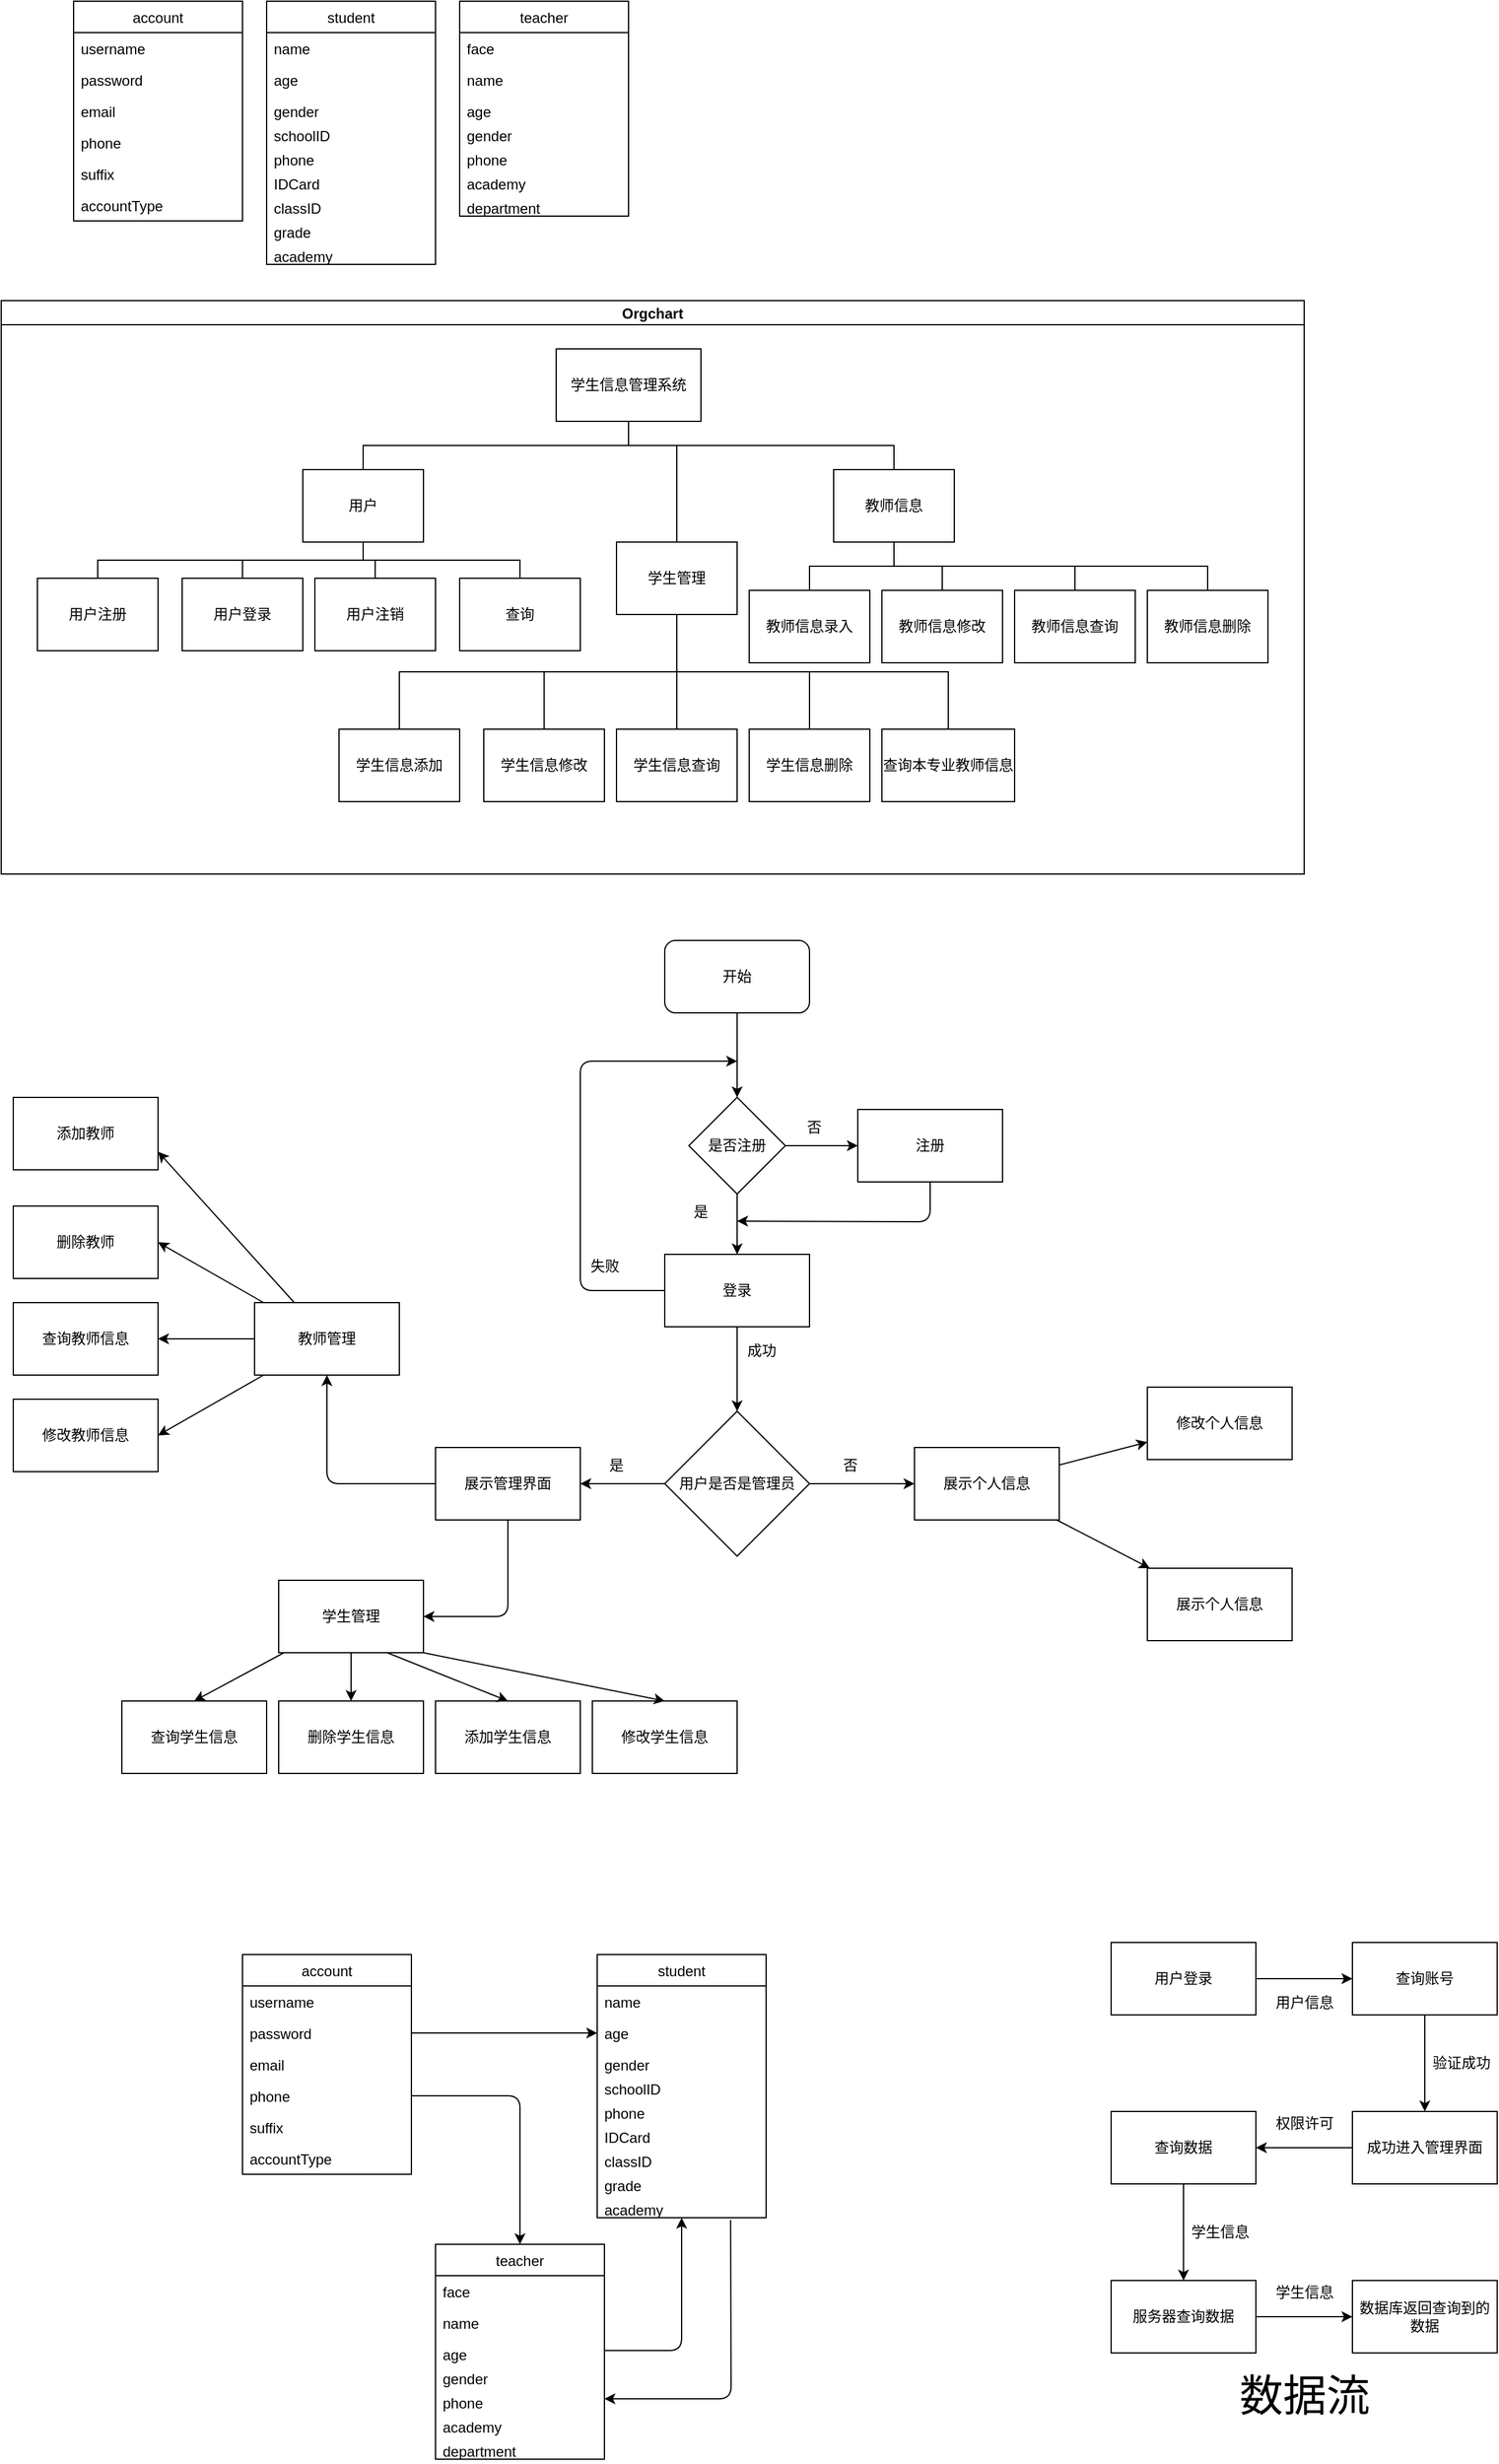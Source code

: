 <mxfile>
    <diagram id="DEsIzvHcYvWovUB4zy_y" name="第 1 页">
        <mxGraphModel dx="1224" dy="695" grid="1" gridSize="10" guides="1" tooltips="1" connect="1" arrows="1" fold="1" page="1" pageScale="1" pageWidth="827" pageHeight="1169" math="0" shadow="0">
            <root>
                <mxCell id="0"/>
                <mxCell id="1" parent="0"/>
                <mxCell id="2" value="account" style="swimlane;fontStyle=0;childLayout=stackLayout;horizontal=1;startSize=26;horizontalStack=0;resizeParent=1;resizeParentMax=0;resizeLast=0;collapsible=1;marginBottom=0;" parent="1" vertex="1">
                    <mxGeometry x="80" y="22" width="140" height="182" as="geometry"/>
                </mxCell>
                <mxCell id="3" value="username" style="text;strokeColor=none;fillColor=none;align=left;verticalAlign=top;spacingLeft=4;spacingRight=4;overflow=hidden;rotatable=0;points=[[0,0.5],[1,0.5]];portConstraint=eastwest;" parent="2" vertex="1">
                    <mxGeometry y="26" width="140" height="26" as="geometry"/>
                </mxCell>
                <mxCell id="4" value="password" style="text;strokeColor=none;fillColor=none;align=left;verticalAlign=top;spacingLeft=4;spacingRight=4;overflow=hidden;rotatable=0;points=[[0,0.5],[1,0.5]];portConstraint=eastwest;" parent="2" vertex="1">
                    <mxGeometry y="52" width="140" height="26" as="geometry"/>
                </mxCell>
                <mxCell id="63" value="email" style="text;strokeColor=none;fillColor=none;align=left;verticalAlign=top;spacingLeft=4;spacingRight=4;overflow=hidden;rotatable=0;points=[[0,0.5],[1,0.5]];portConstraint=eastwest;" parent="2" vertex="1">
                    <mxGeometry y="78" width="140" height="26" as="geometry"/>
                </mxCell>
                <mxCell id="64" value="phone" style="text;strokeColor=none;fillColor=none;align=left;verticalAlign=top;spacingLeft=4;spacingRight=4;overflow=hidden;rotatable=0;points=[[0,0.5],[1,0.5]];portConstraint=eastwest;" parent="2" vertex="1">
                    <mxGeometry y="104" width="140" height="26" as="geometry"/>
                </mxCell>
                <mxCell id="65" value="suffix" style="text;strokeColor=none;fillColor=none;align=left;verticalAlign=top;spacingLeft=4;spacingRight=4;overflow=hidden;rotatable=0;points=[[0,0.5],[1,0.5]];portConstraint=eastwest;" parent="2" vertex="1">
                    <mxGeometry y="130" width="140" height="26" as="geometry"/>
                </mxCell>
                <mxCell id="5" value="accountType" style="text;strokeColor=none;fillColor=none;align=left;verticalAlign=top;spacingLeft=4;spacingRight=4;overflow=hidden;rotatable=0;points=[[0,0.5],[1,0.5]];portConstraint=eastwest;" parent="2" vertex="1">
                    <mxGeometry y="156" width="140" height="26" as="geometry"/>
                </mxCell>
                <mxCell id="10" value="student" style="swimlane;fontStyle=0;childLayout=stackLayout;horizontal=1;startSize=26;horizontalStack=0;resizeParent=1;resizeParentMax=0;resizeLast=0;collapsible=1;marginBottom=0;" parent="1" vertex="1">
                    <mxGeometry x="240" y="22" width="140" height="218" as="geometry"/>
                </mxCell>
                <mxCell id="11" value="name" style="text;strokeColor=none;fillColor=none;align=left;verticalAlign=top;spacingLeft=4;spacingRight=4;overflow=hidden;rotatable=0;points=[[0,0.5],[1,0.5]];portConstraint=eastwest;" parent="10" vertex="1">
                    <mxGeometry y="26" width="140" height="26" as="geometry"/>
                </mxCell>
                <mxCell id="12" value="age" style="text;strokeColor=none;fillColor=none;align=left;verticalAlign=top;spacingLeft=4;spacingRight=4;overflow=hidden;rotatable=0;points=[[0,0.5],[1,0.5]];portConstraint=eastwest;" parent="10" vertex="1">
                    <mxGeometry y="52" width="140" height="26" as="geometry"/>
                </mxCell>
                <mxCell id="13" value="gender" style="text;strokeColor=none;fillColor=none;align=left;verticalAlign=top;spacingLeft=4;spacingRight=4;overflow=hidden;rotatable=0;points=[[0,0.5],[1,0.5]];portConstraint=eastwest;" parent="10" vertex="1">
                    <mxGeometry y="78" width="140" height="20" as="geometry"/>
                </mxCell>
                <mxCell id="14" value="schoolID" style="text;strokeColor=none;fillColor=none;align=left;verticalAlign=top;spacingLeft=4;spacingRight=4;overflow=hidden;rotatable=0;points=[[0,0.5],[1,0.5]];portConstraint=eastwest;" parent="10" vertex="1">
                    <mxGeometry y="98" width="140" height="20" as="geometry"/>
                </mxCell>
                <mxCell id="66" value="phone" style="text;strokeColor=none;fillColor=none;align=left;verticalAlign=top;spacingLeft=4;spacingRight=4;overflow=hidden;rotatable=0;points=[[0,0.5],[1,0.5]];portConstraint=eastwest;" parent="10" vertex="1">
                    <mxGeometry y="118" width="140" height="20" as="geometry"/>
                </mxCell>
                <mxCell id="67" value="IDCard" style="text;strokeColor=none;fillColor=none;align=left;verticalAlign=top;spacingLeft=4;spacingRight=4;overflow=hidden;rotatable=0;points=[[0,0.5],[1,0.5]];portConstraint=eastwest;" parent="10" vertex="1">
                    <mxGeometry y="138" width="140" height="20" as="geometry"/>
                </mxCell>
                <mxCell id="68" value="classID" style="text;strokeColor=none;fillColor=none;align=left;verticalAlign=top;spacingLeft=4;spacingRight=4;overflow=hidden;rotatable=0;points=[[0,0.5],[1,0.5]];portConstraint=eastwest;" parent="10" vertex="1">
                    <mxGeometry y="158" width="140" height="20" as="geometry"/>
                </mxCell>
                <mxCell id="69" value="grade" style="text;strokeColor=none;fillColor=none;align=left;verticalAlign=top;spacingLeft=4;spacingRight=4;overflow=hidden;rotatable=0;points=[[0,0.5],[1,0.5]];portConstraint=eastwest;" parent="10" vertex="1">
                    <mxGeometry y="178" width="140" height="20" as="geometry"/>
                </mxCell>
                <mxCell id="70" value="academy" style="text;strokeColor=none;fillColor=none;align=left;verticalAlign=top;spacingLeft=4;spacingRight=4;overflow=hidden;rotatable=0;points=[[0,0.5],[1,0.5]];portConstraint=eastwest;" parent="10" vertex="1">
                    <mxGeometry y="198" width="140" height="20" as="geometry"/>
                </mxCell>
                <mxCell id="17" value="teacher" style="swimlane;fontStyle=0;childLayout=stackLayout;horizontal=1;startSize=26;horizontalStack=0;resizeParent=1;resizeParentMax=0;resizeLast=0;collapsible=1;marginBottom=0;" parent="1" vertex="1">
                    <mxGeometry x="400" y="22" width="140" height="178" as="geometry"/>
                </mxCell>
                <mxCell id="18" value="face" style="text;strokeColor=none;fillColor=none;align=left;verticalAlign=top;spacingLeft=4;spacingRight=4;overflow=hidden;rotatable=0;points=[[0,0.5],[1,0.5]];portConstraint=eastwest;" parent="17" vertex="1">
                    <mxGeometry y="26" width="140" height="26" as="geometry"/>
                </mxCell>
                <mxCell id="19" value="name" style="text;strokeColor=none;fillColor=none;align=left;verticalAlign=top;spacingLeft=4;spacingRight=4;overflow=hidden;rotatable=0;points=[[0,0.5],[1,0.5]];portConstraint=eastwest;" parent="17" vertex="1">
                    <mxGeometry y="52" width="140" height="26" as="geometry"/>
                </mxCell>
                <mxCell id="20" value="age" style="text;strokeColor=none;fillColor=none;align=left;verticalAlign=top;spacingLeft=4;spacingRight=4;overflow=hidden;rotatable=0;points=[[0,0.5],[1,0.5]];portConstraint=eastwest;" parent="17" vertex="1">
                    <mxGeometry y="78" width="140" height="20" as="geometry"/>
                </mxCell>
                <mxCell id="21" value="gender" style="text;strokeColor=none;fillColor=none;align=left;verticalAlign=top;spacingLeft=4;spacingRight=4;overflow=hidden;rotatable=0;points=[[0,0.5],[1,0.5]];portConstraint=eastwest;" parent="17" vertex="1">
                    <mxGeometry y="98" width="140" height="20" as="geometry"/>
                </mxCell>
                <mxCell id="23" value="phone" style="text;strokeColor=none;fillColor=none;align=left;verticalAlign=top;spacingLeft=4;spacingRight=4;overflow=hidden;rotatable=0;points=[[0,0.5],[1,0.5]];portConstraint=eastwest;" parent="17" vertex="1">
                    <mxGeometry y="118" width="140" height="20" as="geometry"/>
                </mxCell>
                <mxCell id="71" value="academy" style="text;strokeColor=none;fillColor=none;align=left;verticalAlign=top;spacingLeft=4;spacingRight=4;overflow=hidden;rotatable=0;points=[[0,0.5],[1,0.5]];portConstraint=eastwest;" parent="17" vertex="1">
                    <mxGeometry y="138" width="140" height="20" as="geometry"/>
                </mxCell>
                <mxCell id="72" value="department" style="text;strokeColor=none;fillColor=none;align=left;verticalAlign=top;spacingLeft=4;spacingRight=4;overflow=hidden;rotatable=0;points=[[0,0.5],[1,0.5]];portConstraint=eastwest;" parent="17" vertex="1">
                    <mxGeometry y="158" width="140" height="20" as="geometry"/>
                </mxCell>
                <mxCell id="24" value="Orgchart" style="swimlane;startSize=20;horizontal=1;containerType=tree;newEdgeStyle={&quot;edgeStyle&quot;:&quot;elbowEdgeStyle&quot;,&quot;startArrow&quot;:&quot;none&quot;,&quot;endArrow&quot;:&quot;none&quot;};" parent="1" vertex="1">
                    <mxGeometry x="20" y="270" width="1080" height="475" as="geometry"/>
                </mxCell>
                <mxCell id="25" value="" style="edgeStyle=elbowEdgeStyle;elbow=vertical;startArrow=none;endArrow=none;rounded=0;" parent="24" source="27" target="28" edge="1">
                    <mxGeometry relative="1" as="geometry"/>
                </mxCell>
                <mxCell id="26" value="" style="edgeStyle=elbowEdgeStyle;elbow=vertical;startArrow=none;endArrow=none;rounded=0;exitX=0.5;exitY=1;exitDx=0;exitDy=0;" parent="24" source="27" target="29" edge="1">
                    <mxGeometry relative="1" as="geometry">
                        <Array as="points">
                            <mxPoint x="560" y="120"/>
                            <mxPoint x="550" y="178"/>
                        </Array>
                        <mxPoint x="520" y="120" as="sourcePoint"/>
                    </mxGeometry>
                </mxCell>
                <UserObject label="学生信息管理系统" treeRoot="1" id="27">
                    <mxCell style="whiteSpace=wrap;html=1;align=center;treeFolding=1;treeMoving=1;newEdgeStyle={&quot;edgeStyle&quot;:&quot;elbowEdgeStyle&quot;,&quot;startArrow&quot;:&quot;none&quot;,&quot;endArrow&quot;:&quot;none&quot;};" parent="24" vertex="1">
                        <mxGeometry x="460" y="40" width="120" height="60" as="geometry"/>
                    </mxCell>
                </UserObject>
                <mxCell id="28" value="用户" style="whiteSpace=wrap;html=1;align=center;verticalAlign=middle;treeFolding=1;treeMoving=1;newEdgeStyle={&quot;edgeStyle&quot;:&quot;elbowEdgeStyle&quot;,&quot;startArrow&quot;:&quot;none&quot;,&quot;endArrow&quot;:&quot;none&quot;};" parent="24" vertex="1">
                    <mxGeometry x="250" y="140" width="100" height="60" as="geometry"/>
                </mxCell>
                <mxCell id="29" value="学生管理" style="whiteSpace=wrap;html=1;align=center;verticalAlign=middle;treeFolding=1;treeMoving=1;newEdgeStyle={&quot;edgeStyle&quot;:&quot;elbowEdgeStyle&quot;,&quot;startArrow&quot;:&quot;none&quot;,&quot;endArrow&quot;:&quot;none&quot;};" parent="24" vertex="1">
                    <mxGeometry x="510" y="200" width="100" height="60" as="geometry"/>
                </mxCell>
                <mxCell id="34" value="" style="edgeStyle=elbowEdgeStyle;elbow=vertical;startArrow=none;endArrow=none;rounded=0;" parent="24" source="28" target="35" edge="1">
                    <mxGeometry relative="1" as="geometry">
                        <mxPoint x="405" y="380" as="sourcePoint"/>
                    </mxGeometry>
                </mxCell>
                <mxCell id="35" value="用户登录" style="whiteSpace=wrap;html=1;align=center;verticalAlign=middle;treeFolding=1;treeMoving=1;newEdgeStyle={&quot;edgeStyle&quot;:&quot;elbowEdgeStyle&quot;,&quot;startArrow&quot;:&quot;none&quot;,&quot;endArrow&quot;:&quot;none&quot;};" parent="24" vertex="1">
                    <mxGeometry x="150" y="230" width="100" height="60" as="geometry"/>
                </mxCell>
                <mxCell id="36" value="" style="edgeStyle=elbowEdgeStyle;elbow=vertical;startArrow=none;endArrow=none;rounded=0;" parent="24" source="28" target="37" edge="1">
                    <mxGeometry relative="1" as="geometry">
                        <mxPoint x="275" y="480" as="sourcePoint"/>
                    </mxGeometry>
                </mxCell>
                <mxCell id="37" value="用户注销" style="whiteSpace=wrap;html=1;align=center;verticalAlign=middle;treeFolding=1;treeMoving=1;newEdgeStyle={&quot;edgeStyle&quot;:&quot;elbowEdgeStyle&quot;,&quot;startArrow&quot;:&quot;none&quot;,&quot;endArrow&quot;:&quot;none&quot;};" parent="24" vertex="1">
                    <mxGeometry x="260" y="230" width="100" height="60" as="geometry"/>
                </mxCell>
                <mxCell id="38" value="" style="edgeStyle=elbowEdgeStyle;elbow=vertical;startArrow=none;endArrow=none;rounded=0;" parent="24" source="28" target="39" edge="1">
                    <mxGeometry relative="1" as="geometry">
                        <mxPoint x="145" y="490" as="sourcePoint"/>
                    </mxGeometry>
                </mxCell>
                <mxCell id="39" value="用户注册" style="whiteSpace=wrap;html=1;align=center;verticalAlign=middle;treeFolding=1;treeMoving=1;newEdgeStyle={&quot;edgeStyle&quot;:&quot;elbowEdgeStyle&quot;,&quot;startArrow&quot;:&quot;none&quot;,&quot;endArrow&quot;:&quot;none&quot;};" parent="24" vertex="1">
                    <mxGeometry x="30" y="230" width="100" height="60" as="geometry"/>
                </mxCell>
                <mxCell id="40" value="" style="edgeStyle=elbowEdgeStyle;elbow=vertical;startArrow=none;endArrow=none;rounded=0;" parent="24" source="28" target="41" edge="1">
                    <mxGeometry relative="1" as="geometry">
                        <mxPoint x="295" y="450" as="sourcePoint"/>
                    </mxGeometry>
                </mxCell>
                <mxCell id="41" value="查询" style="whiteSpace=wrap;html=1;align=center;verticalAlign=middle;treeFolding=1;treeMoving=1;newEdgeStyle={&quot;edgeStyle&quot;:&quot;elbowEdgeStyle&quot;,&quot;startArrow&quot;:&quot;none&quot;,&quot;endArrow&quot;:&quot;none&quot;};" parent="24" vertex="1">
                    <mxGeometry x="380" y="230" width="100" height="60" as="geometry"/>
                </mxCell>
                <mxCell id="42" value="" style="edgeStyle=elbowEdgeStyle;elbow=vertical;startArrow=none;endArrow=none;rounded=0;" parent="24" source="27" target="43" edge="1">
                    <mxGeometry relative="1" as="geometry">
                        <mxPoint x="280" y="360" as="sourcePoint"/>
                    </mxGeometry>
                </mxCell>
                <mxCell id="43" value="教师信息" style="whiteSpace=wrap;html=1;align=center;verticalAlign=middle;treeFolding=1;treeMoving=1;newEdgeStyle={&quot;edgeStyle&quot;:&quot;elbowEdgeStyle&quot;,&quot;startArrow&quot;:&quot;none&quot;,&quot;endArrow&quot;:&quot;none&quot;};" parent="24" vertex="1">
                    <mxGeometry x="690" y="140" width="100" height="60" as="geometry"/>
                </mxCell>
                <mxCell id="44" value="" style="edgeStyle=elbowEdgeStyle;elbow=vertical;startArrow=none;endArrow=none;rounded=0;" parent="24" source="29" target="45" edge="1">
                    <mxGeometry relative="1" as="geometry">
                        <mxPoint x="405" y="360" as="sourcePoint"/>
                    </mxGeometry>
                </mxCell>
                <mxCell id="45" value="学生信息添加" style="whiteSpace=wrap;html=1;align=center;verticalAlign=middle;treeFolding=1;treeMoving=1;newEdgeStyle={&quot;edgeStyle&quot;:&quot;elbowEdgeStyle&quot;,&quot;startArrow&quot;:&quot;none&quot;,&quot;endArrow&quot;:&quot;none&quot;};" parent="24" vertex="1" collapsed="1">
                    <mxGeometry x="280" y="355" width="100" height="60" as="geometry"/>
                </mxCell>
                <mxCell id="46" value="" style="edgeStyle=elbowEdgeStyle;elbow=vertical;startArrow=none;endArrow=none;rounded=0;" parent="24" source="29" target="47" edge="1">
                    <mxGeometry relative="1" as="geometry">
                        <mxPoint x="405" y="460" as="sourcePoint"/>
                    </mxGeometry>
                </mxCell>
                <mxCell id="47" value="学生信息修改" style="whiteSpace=wrap;html=1;align=center;verticalAlign=middle;treeFolding=1;treeMoving=1;newEdgeStyle={&quot;edgeStyle&quot;:&quot;elbowEdgeStyle&quot;,&quot;startArrow&quot;:&quot;none&quot;,&quot;endArrow&quot;:&quot;none&quot;};" parent="24" vertex="1" collapsed="1">
                    <mxGeometry x="400" y="355" width="100" height="60" as="geometry"/>
                </mxCell>
                <mxCell id="48" value="" style="edgeStyle=elbowEdgeStyle;elbow=vertical;startArrow=none;endArrow=none;rounded=0;" parent="24" source="29" target="49" edge="1">
                    <mxGeometry relative="1" as="geometry">
                        <mxPoint x="405" y="460" as="sourcePoint"/>
                    </mxGeometry>
                </mxCell>
                <mxCell id="49" value="学生信息查询" style="whiteSpace=wrap;html=1;align=center;verticalAlign=middle;treeFolding=1;treeMoving=1;newEdgeStyle={&quot;edgeStyle&quot;:&quot;elbowEdgeStyle&quot;,&quot;startArrow&quot;:&quot;none&quot;,&quot;endArrow&quot;:&quot;none&quot;};" parent="24" vertex="1" collapsed="1">
                    <mxGeometry x="510" y="355" width="100" height="60" as="geometry"/>
                </mxCell>
                <mxCell id="50" value="" style="edgeStyle=elbowEdgeStyle;elbow=vertical;startArrow=none;endArrow=none;rounded=0;" parent="24" source="29" target="51" edge="1">
                    <mxGeometry relative="1" as="geometry">
                        <mxPoint x="405" y="460" as="sourcePoint"/>
                    </mxGeometry>
                </mxCell>
                <mxCell id="51" value="学生信息删除" style="whiteSpace=wrap;html=1;align=center;verticalAlign=middle;treeFolding=1;treeMoving=1;newEdgeStyle={&quot;edgeStyle&quot;:&quot;elbowEdgeStyle&quot;,&quot;startArrow&quot;:&quot;none&quot;,&quot;endArrow&quot;:&quot;none&quot;};" parent="24" vertex="1" collapsed="1">
                    <mxGeometry x="620" y="355" width="100" height="60" as="geometry"/>
                </mxCell>
                <mxCell id="52" value="" style="edgeStyle=elbowEdgeStyle;elbow=vertical;startArrow=none;endArrow=none;rounded=0;" parent="24" source="43" target="53" edge="1">
                    <mxGeometry relative="1" as="geometry">
                        <mxPoint x="285" y="360" as="sourcePoint"/>
                    </mxGeometry>
                </mxCell>
                <mxCell id="53" value="教师信息录入" style="whiteSpace=wrap;html=1;align=center;verticalAlign=middle;treeFolding=1;treeMoving=1;newEdgeStyle={&quot;edgeStyle&quot;:&quot;elbowEdgeStyle&quot;,&quot;startArrow&quot;:&quot;none&quot;,&quot;endArrow&quot;:&quot;none&quot;};" parent="24" vertex="1" collapsed="1">
                    <mxGeometry x="620" y="240" width="100" height="60" as="geometry"/>
                </mxCell>
                <mxCell id="54" value="" style="edgeStyle=elbowEdgeStyle;elbow=vertical;startArrow=none;endArrow=none;rounded=0;" parent="24" source="43" target="55" edge="1">
                    <mxGeometry relative="1" as="geometry">
                        <mxPoint x="285" y="360" as="sourcePoint"/>
                    </mxGeometry>
                </mxCell>
                <mxCell id="55" value="教师信息修改" style="whiteSpace=wrap;html=1;align=center;verticalAlign=middle;treeFolding=1;treeMoving=1;newEdgeStyle={&quot;edgeStyle&quot;:&quot;elbowEdgeStyle&quot;,&quot;startArrow&quot;:&quot;none&quot;,&quot;endArrow&quot;:&quot;none&quot;};" parent="24" vertex="1" collapsed="1">
                    <mxGeometry x="730" y="240" width="100" height="60" as="geometry"/>
                </mxCell>
                <mxCell id="56" value="" style="edgeStyle=elbowEdgeStyle;elbow=vertical;startArrow=none;endArrow=none;rounded=0;" parent="24" source="43" target="57" edge="1">
                    <mxGeometry relative="1" as="geometry">
                        <mxPoint x="285" y="360" as="sourcePoint"/>
                    </mxGeometry>
                </mxCell>
                <mxCell id="57" value="教师信息查询" style="whiteSpace=wrap;html=1;align=center;verticalAlign=middle;treeFolding=1;treeMoving=1;newEdgeStyle={&quot;edgeStyle&quot;:&quot;elbowEdgeStyle&quot;,&quot;startArrow&quot;:&quot;none&quot;,&quot;endArrow&quot;:&quot;none&quot;};" parent="24" vertex="1" collapsed="1">
                    <mxGeometry x="840" y="240" width="100" height="60" as="geometry"/>
                </mxCell>
                <mxCell id="60" value="" style="edgeStyle=elbowEdgeStyle;elbow=vertical;startArrow=none;endArrow=none;rounded=0;" parent="24" source="43" target="61" edge="1">
                    <mxGeometry relative="1" as="geometry">
                        <mxPoint x="770" y="405" as="sourcePoint"/>
                    </mxGeometry>
                </mxCell>
                <mxCell id="61" value="教师信息删除" style="whiteSpace=wrap;html=1;align=center;verticalAlign=middle;treeFolding=1;treeMoving=1;newEdgeStyle={&quot;edgeStyle&quot;:&quot;elbowEdgeStyle&quot;,&quot;startArrow&quot;:&quot;none&quot;,&quot;endArrow&quot;:&quot;none&quot;};" parent="24" vertex="1" collapsed="1">
                    <mxGeometry x="950" y="240" width="100" height="60" as="geometry"/>
                </mxCell>
                <mxCell id="171" value="" style="edgeStyle=elbowEdgeStyle;elbow=vertical;startArrow=none;endArrow=none;rounded=0;" parent="24" source="29" target="172" edge="1">
                    <mxGeometry relative="1" as="geometry">
                        <mxPoint x="580" y="530" as="sourcePoint"/>
                    </mxGeometry>
                </mxCell>
                <mxCell id="172" value="查询本专业教师信息" style="whiteSpace=wrap;html=1;align=center;verticalAlign=middle;treeFolding=1;treeMoving=1;newEdgeStyle={&quot;edgeStyle&quot;:&quot;elbowEdgeStyle&quot;,&quot;startArrow&quot;:&quot;none&quot;,&quot;endArrow&quot;:&quot;none&quot;};" parent="24" vertex="1" collapsed="1">
                    <mxGeometry x="730" y="355" width="110" height="60" as="geometry"/>
                </mxCell>
                <mxCell id="84" style="edgeStyle=none;html=1;entryX=0.5;entryY=0;entryDx=0;entryDy=0;" parent="1" source="74" target="77" edge="1">
                    <mxGeometry relative="1" as="geometry"/>
                </mxCell>
                <mxCell id="74" value="开始" style="rounded=1;whiteSpace=wrap;html=1;" parent="1" vertex="1">
                    <mxGeometry x="570" y="800" width="120" height="60" as="geometry"/>
                </mxCell>
                <mxCell id="85" style="edgeStyle=none;html=1;exitX=0.5;exitY=1;exitDx=0;exitDy=0;" parent="1" source="77" target="81" edge="1">
                    <mxGeometry relative="1" as="geometry"/>
                </mxCell>
                <mxCell id="90" value="" style="edgeStyle=none;html=1;" parent="1" source="77" target="88" edge="1">
                    <mxGeometry relative="1" as="geometry"/>
                </mxCell>
                <mxCell id="77" value="是否注册" style="rhombus;whiteSpace=wrap;html=1;" parent="1" vertex="1">
                    <mxGeometry x="590" y="930" width="80" height="80" as="geometry"/>
                </mxCell>
                <mxCell id="94" style="edgeStyle=none;html=1;exitX=0.5;exitY=1;exitDx=0;exitDy=0;" parent="1" source="81" target="93" edge="1">
                    <mxGeometry relative="1" as="geometry"/>
                </mxCell>
                <mxCell id="117" style="edgeStyle=none;html=1;" parent="1" source="81" edge="1">
                    <mxGeometry relative="1" as="geometry">
                        <mxPoint x="630" y="900" as="targetPoint"/>
                        <Array as="points">
                            <mxPoint x="500" y="1090"/>
                            <mxPoint x="500" y="900"/>
                        </Array>
                    </mxGeometry>
                </mxCell>
                <mxCell id="81" value="登录" style="whiteSpace=wrap;html=1;rounded=0;" parent="1" vertex="1">
                    <mxGeometry x="570" y="1060" width="120" height="60" as="geometry"/>
                </mxCell>
                <mxCell id="86" value="是" style="text;html=1;strokeColor=none;fillColor=none;align=center;verticalAlign=middle;whiteSpace=wrap;rounded=0;" parent="1" vertex="1">
                    <mxGeometry x="570" y="1010" width="60" height="30" as="geometry"/>
                </mxCell>
                <mxCell id="91" style="edgeStyle=none;html=1;entryX=1;entryY=0.75;entryDx=0;entryDy=0;" parent="1" source="88" target="86" edge="1">
                    <mxGeometry relative="1" as="geometry">
                        <mxPoint x="700" y="1090" as="targetPoint"/>
                        <Array as="points">
                            <mxPoint x="790" y="1033"/>
                        </Array>
                    </mxGeometry>
                </mxCell>
                <mxCell id="88" value="注册" style="whiteSpace=wrap;html=1;" parent="1" vertex="1">
                    <mxGeometry x="730" y="940" width="120" height="60" as="geometry"/>
                </mxCell>
                <mxCell id="97" value="" style="edgeStyle=none;html=1;" parent="1" source="93" target="96" edge="1">
                    <mxGeometry relative="1" as="geometry"/>
                </mxCell>
                <mxCell id="99" value="" style="edgeStyle=none;html=1;" parent="1" source="93" target="98" edge="1">
                    <mxGeometry relative="1" as="geometry"/>
                </mxCell>
                <mxCell id="93" value="用户是否是管理员" style="rhombus;whiteSpace=wrap;html=1;" parent="1" vertex="1">
                    <mxGeometry x="570" y="1190" width="120" height="120" as="geometry"/>
                </mxCell>
                <mxCell id="95" value="否" style="text;html=1;strokeColor=none;fillColor=none;align=center;verticalAlign=middle;whiteSpace=wrap;rounded=0;" parent="1" vertex="1">
                    <mxGeometry x="664" y="940" width="60" height="30" as="geometry"/>
                </mxCell>
                <mxCell id="178" style="edgeStyle=none;html=1;entryX=1;entryY=0.5;entryDx=0;entryDy=0;" parent="1" source="96" target="177" edge="1">
                    <mxGeometry relative="1" as="geometry">
                        <Array as="points">
                            <mxPoint x="440" y="1360"/>
                        </Array>
                    </mxGeometry>
                </mxCell>
                <mxCell id="184" value="" style="edgeStyle=none;html=1;" parent="1" source="96" target="183" edge="1">
                    <mxGeometry relative="1" as="geometry">
                        <Array as="points">
                            <mxPoint x="290" y="1250"/>
                        </Array>
                    </mxGeometry>
                </mxCell>
                <mxCell id="96" value="展示管理界面" style="whiteSpace=wrap;html=1;" parent="1" vertex="1">
                    <mxGeometry x="380" y="1220" width="120" height="60" as="geometry"/>
                </mxCell>
                <mxCell id="104" value="" style="edgeStyle=none;html=1;" parent="1" source="98" target="103" edge="1">
                    <mxGeometry relative="1" as="geometry"/>
                </mxCell>
                <mxCell id="108" value="" style="edgeStyle=none;html=1;" parent="1" source="98" target="107" edge="1">
                    <mxGeometry relative="1" as="geometry"/>
                </mxCell>
                <mxCell id="98" value="展示个人信息" style="whiteSpace=wrap;html=1;" parent="1" vertex="1">
                    <mxGeometry x="777" y="1220" width="120" height="60" as="geometry"/>
                </mxCell>
                <mxCell id="100" value="是" style="text;html=1;strokeColor=none;fillColor=none;align=center;verticalAlign=middle;whiteSpace=wrap;rounded=0;" parent="1" vertex="1">
                    <mxGeometry x="500" y="1220" width="60" height="30" as="geometry"/>
                </mxCell>
                <mxCell id="101" value="否" style="text;html=1;strokeColor=none;fillColor=none;align=center;verticalAlign=middle;whiteSpace=wrap;rounded=0;" parent="1" vertex="1">
                    <mxGeometry x="694" y="1220" width="60" height="30" as="geometry"/>
                </mxCell>
                <mxCell id="103" value="展示个人信息" style="whiteSpace=wrap;html=1;" parent="1" vertex="1">
                    <mxGeometry x="970" y="1320" width="120" height="60" as="geometry"/>
                </mxCell>
                <mxCell id="107" value="修改个人信息" style="whiteSpace=wrap;html=1;" parent="1" vertex="1">
                    <mxGeometry x="970" y="1170" width="120" height="60" as="geometry"/>
                </mxCell>
                <mxCell id="109" value="修改学生信息" style="whiteSpace=wrap;html=1;" parent="1" vertex="1">
                    <mxGeometry x="510" y="1430" width="120" height="60" as="geometry"/>
                </mxCell>
                <mxCell id="111" value="添加学生信息" style="whiteSpace=wrap;html=1;" parent="1" vertex="1">
                    <mxGeometry x="380" y="1430" width="120" height="60" as="geometry"/>
                </mxCell>
                <mxCell id="113" value="删除学生信息" style="whiteSpace=wrap;html=1;" parent="1" vertex="1">
                    <mxGeometry x="250" y="1430" width="120" height="60" as="geometry"/>
                </mxCell>
                <mxCell id="115" value="查询学生信息" style="whiteSpace=wrap;html=1;" parent="1" vertex="1">
                    <mxGeometry x="120" y="1430" width="120" height="60" as="geometry"/>
                </mxCell>
                <mxCell id="118" value="失败" style="text;html=1;align=center;verticalAlign=middle;resizable=0;points=[];autosize=1;strokeColor=none;fillColor=none;" parent="1" vertex="1">
                    <mxGeometry x="500" y="1060" width="40" height="20" as="geometry"/>
                </mxCell>
                <mxCell id="119" value="成功" style="text;html=1;align=center;verticalAlign=middle;resizable=0;points=[];autosize=1;strokeColor=none;fillColor=none;" parent="1" vertex="1">
                    <mxGeometry x="630" y="1130" width="40" height="20" as="geometry"/>
                </mxCell>
                <mxCell id="123" value="" style="edgeStyle=none;html=1;exitX=1;exitY=0.25;exitDx=0;exitDy=0;" parent="1" edge="1">
                    <mxGeometry relative="1" as="geometry">
                        <mxPoint x="240" y="1615" as="sourcePoint"/>
                        <Array as="points">
                            <mxPoint x="380" y="1615"/>
                        </Array>
                    </mxGeometry>
                </mxCell>
                <mxCell id="125" value="" style="edgeStyle=none;html=1;exitX=1;exitY=0.75;exitDx=0;exitDy=0;" parent="1" edge="1">
                    <mxGeometry relative="1" as="geometry">
                        <mxPoint x="240" y="1645" as="sourcePoint"/>
                        <Array as="points">
                            <mxPoint x="380" y="1645"/>
                        </Array>
                    </mxGeometry>
                </mxCell>
                <mxCell id="126" style="edgeStyle=none;html=1;entryX=1;entryY=0.5;entryDx=0;entryDy=0;" parent="1" edge="1">
                    <mxGeometry relative="1" as="geometry">
                        <mxPoint x="440" y="1550" as="targetPoint"/>
                        <Array as="points">
                            <mxPoint x="540" y="1700"/>
                            <mxPoint x="540" y="1550"/>
                        </Array>
                    </mxGeometry>
                </mxCell>
                <mxCell id="134" value="account" style="swimlane;fontStyle=0;childLayout=stackLayout;horizontal=1;startSize=26;horizontalStack=0;resizeParent=1;resizeParentMax=0;resizeLast=0;collapsible=1;marginBottom=0;" parent="1" vertex="1">
                    <mxGeometry x="220" y="1640" width="140" height="182" as="geometry"/>
                </mxCell>
                <mxCell id="135" value="username" style="text;strokeColor=none;fillColor=none;align=left;verticalAlign=top;spacingLeft=4;spacingRight=4;overflow=hidden;rotatable=0;points=[[0,0.5],[1,0.5]];portConstraint=eastwest;" parent="134" vertex="1">
                    <mxGeometry y="26" width="140" height="26" as="geometry"/>
                </mxCell>
                <mxCell id="136" value="password" style="text;strokeColor=none;fillColor=none;align=left;verticalAlign=top;spacingLeft=4;spacingRight=4;overflow=hidden;rotatable=0;points=[[0,0.5],[1,0.5]];portConstraint=eastwest;" parent="134" vertex="1">
                    <mxGeometry y="52" width="140" height="26" as="geometry"/>
                </mxCell>
                <mxCell id="137" value="email" style="text;strokeColor=none;fillColor=none;align=left;verticalAlign=top;spacingLeft=4;spacingRight=4;overflow=hidden;rotatable=0;points=[[0,0.5],[1,0.5]];portConstraint=eastwest;" parent="134" vertex="1">
                    <mxGeometry y="78" width="140" height="26" as="geometry"/>
                </mxCell>
                <mxCell id="138" value="phone" style="text;strokeColor=none;fillColor=none;align=left;verticalAlign=top;spacingLeft=4;spacingRight=4;overflow=hidden;rotatable=0;points=[[0,0.5],[1,0.5]];portConstraint=eastwest;" parent="134" vertex="1">
                    <mxGeometry y="104" width="140" height="26" as="geometry"/>
                </mxCell>
                <mxCell id="139" value="suffix" style="text;strokeColor=none;fillColor=none;align=left;verticalAlign=top;spacingLeft=4;spacingRight=4;overflow=hidden;rotatable=0;points=[[0,0.5],[1,0.5]];portConstraint=eastwest;" parent="134" vertex="1">
                    <mxGeometry y="130" width="140" height="26" as="geometry"/>
                </mxCell>
                <mxCell id="140" value="accountType" style="text;strokeColor=none;fillColor=none;align=left;verticalAlign=top;spacingLeft=4;spacingRight=4;overflow=hidden;rotatable=0;points=[[0,0.5],[1,0.5]];portConstraint=eastwest;" parent="134" vertex="1">
                    <mxGeometry y="156" width="140" height="26" as="geometry"/>
                </mxCell>
                <mxCell id="141" value="student" style="swimlane;fontStyle=0;childLayout=stackLayout;horizontal=1;startSize=26;horizontalStack=0;resizeParent=1;resizeParentMax=0;resizeLast=0;collapsible=1;marginBottom=0;" parent="1" vertex="1">
                    <mxGeometry x="514" y="1640" width="140" height="218" as="geometry"/>
                </mxCell>
                <mxCell id="142" value="name" style="text;strokeColor=none;fillColor=none;align=left;verticalAlign=top;spacingLeft=4;spacingRight=4;overflow=hidden;rotatable=0;points=[[0,0.5],[1,0.5]];portConstraint=eastwest;" parent="141" vertex="1">
                    <mxGeometry y="26" width="140" height="26" as="geometry"/>
                </mxCell>
                <mxCell id="143" value="age" style="text;strokeColor=none;fillColor=none;align=left;verticalAlign=top;spacingLeft=4;spacingRight=4;overflow=hidden;rotatable=0;points=[[0,0.5],[1,0.5]];portConstraint=eastwest;" parent="141" vertex="1">
                    <mxGeometry y="52" width="140" height="26" as="geometry"/>
                </mxCell>
                <mxCell id="144" value="gender" style="text;strokeColor=none;fillColor=none;align=left;verticalAlign=top;spacingLeft=4;spacingRight=4;overflow=hidden;rotatable=0;points=[[0,0.5],[1,0.5]];portConstraint=eastwest;" parent="141" vertex="1">
                    <mxGeometry y="78" width="140" height="20" as="geometry"/>
                </mxCell>
                <mxCell id="145" value="schoolID" style="text;strokeColor=none;fillColor=none;align=left;verticalAlign=top;spacingLeft=4;spacingRight=4;overflow=hidden;rotatable=0;points=[[0,0.5],[1,0.5]];portConstraint=eastwest;" parent="141" vertex="1">
                    <mxGeometry y="98" width="140" height="20" as="geometry"/>
                </mxCell>
                <mxCell id="146" value="phone" style="text;strokeColor=none;fillColor=none;align=left;verticalAlign=top;spacingLeft=4;spacingRight=4;overflow=hidden;rotatable=0;points=[[0,0.5],[1,0.5]];portConstraint=eastwest;" parent="141" vertex="1">
                    <mxGeometry y="118" width="140" height="20" as="geometry"/>
                </mxCell>
                <mxCell id="147" value="IDCard" style="text;strokeColor=none;fillColor=none;align=left;verticalAlign=top;spacingLeft=4;spacingRight=4;overflow=hidden;rotatable=0;points=[[0,0.5],[1,0.5]];portConstraint=eastwest;" parent="141" vertex="1">
                    <mxGeometry y="138" width="140" height="20" as="geometry"/>
                </mxCell>
                <mxCell id="148" value="classID" style="text;strokeColor=none;fillColor=none;align=left;verticalAlign=top;spacingLeft=4;spacingRight=4;overflow=hidden;rotatable=0;points=[[0,0.5],[1,0.5]];portConstraint=eastwest;" parent="141" vertex="1">
                    <mxGeometry y="158" width="140" height="20" as="geometry"/>
                </mxCell>
                <mxCell id="149" value="grade" style="text;strokeColor=none;fillColor=none;align=left;verticalAlign=top;spacingLeft=4;spacingRight=4;overflow=hidden;rotatable=0;points=[[0,0.5],[1,0.5]];portConstraint=eastwest;" parent="141" vertex="1">
                    <mxGeometry y="178" width="140" height="20" as="geometry"/>
                </mxCell>
                <mxCell id="150" value="academy" style="text;strokeColor=none;fillColor=none;align=left;verticalAlign=top;spacingLeft=4;spacingRight=4;overflow=hidden;rotatable=0;points=[[0,0.5],[1,0.5]];portConstraint=eastwest;" parent="141" vertex="1">
                    <mxGeometry y="198" width="140" height="20" as="geometry"/>
                </mxCell>
                <mxCell id="151" value="teacher" style="swimlane;fontStyle=0;childLayout=stackLayout;horizontal=1;startSize=26;horizontalStack=0;resizeParent=1;resizeParentMax=0;resizeLast=0;collapsible=1;marginBottom=0;" parent="1" vertex="1">
                    <mxGeometry x="380" y="1880" width="140" height="178" as="geometry"/>
                </mxCell>
                <mxCell id="152" value="face" style="text;strokeColor=none;fillColor=none;align=left;verticalAlign=top;spacingLeft=4;spacingRight=4;overflow=hidden;rotatable=0;points=[[0,0.5],[1,0.5]];portConstraint=eastwest;" parent="151" vertex="1">
                    <mxGeometry y="26" width="140" height="26" as="geometry"/>
                </mxCell>
                <mxCell id="153" value="name" style="text;strokeColor=none;fillColor=none;align=left;verticalAlign=top;spacingLeft=4;spacingRight=4;overflow=hidden;rotatable=0;points=[[0,0.5],[1,0.5]];portConstraint=eastwest;" parent="151" vertex="1">
                    <mxGeometry y="52" width="140" height="26" as="geometry"/>
                </mxCell>
                <mxCell id="154" value="age" style="text;strokeColor=none;fillColor=none;align=left;verticalAlign=top;spacingLeft=4;spacingRight=4;overflow=hidden;rotatable=0;points=[[0,0.5],[1,0.5]];portConstraint=eastwest;" parent="151" vertex="1">
                    <mxGeometry y="78" width="140" height="20" as="geometry"/>
                </mxCell>
                <mxCell id="155" value="gender" style="text;strokeColor=none;fillColor=none;align=left;verticalAlign=top;spacingLeft=4;spacingRight=4;overflow=hidden;rotatable=0;points=[[0,0.5],[1,0.5]];portConstraint=eastwest;" parent="151" vertex="1">
                    <mxGeometry y="98" width="140" height="20" as="geometry"/>
                </mxCell>
                <mxCell id="156" value="phone" style="text;strokeColor=none;fillColor=none;align=left;verticalAlign=top;spacingLeft=4;spacingRight=4;overflow=hidden;rotatable=0;points=[[0,0.5],[1,0.5]];portConstraint=eastwest;" parent="151" vertex="1">
                    <mxGeometry y="118" width="140" height="20" as="geometry"/>
                </mxCell>
                <mxCell id="157" value="academy" style="text;strokeColor=none;fillColor=none;align=left;verticalAlign=top;spacingLeft=4;spacingRight=4;overflow=hidden;rotatable=0;points=[[0,0.5],[1,0.5]];portConstraint=eastwest;" parent="151" vertex="1">
                    <mxGeometry y="138" width="140" height="20" as="geometry"/>
                </mxCell>
                <mxCell id="158" value="department" style="text;strokeColor=none;fillColor=none;align=left;verticalAlign=top;spacingLeft=4;spacingRight=4;overflow=hidden;rotatable=0;points=[[0,0.5],[1,0.5]];portConstraint=eastwest;" parent="151" vertex="1">
                    <mxGeometry y="158" width="140" height="20" as="geometry"/>
                </mxCell>
                <mxCell id="159" style="edgeStyle=none;html=1;entryX=0;entryY=0.5;entryDx=0;entryDy=0;" parent="1" source="136" target="143" edge="1">
                    <mxGeometry relative="1" as="geometry"/>
                </mxCell>
                <mxCell id="160" style="edgeStyle=none;html=1;exitX=1;exitY=0.5;exitDx=0;exitDy=0;entryX=0.5;entryY=0;entryDx=0;entryDy=0;" parent="1" source="138" target="151" edge="1">
                    <mxGeometry relative="1" as="geometry">
                        <mxPoint x="480" y="1757" as="targetPoint"/>
                        <Array as="points">
                            <mxPoint x="450" y="1757"/>
                        </Array>
                    </mxGeometry>
                </mxCell>
                <mxCell id="161" style="edgeStyle=none;html=1;exitX=1;exitY=0.5;exitDx=0;exitDy=0;" parent="1" source="154" target="150" edge="1">
                    <mxGeometry relative="1" as="geometry">
                        <mxPoint x="620" y="1960" as="targetPoint"/>
                        <Array as="points">
                            <mxPoint x="584" y="1968"/>
                        </Array>
                    </mxGeometry>
                </mxCell>
                <mxCell id="162" style="edgeStyle=none;html=1;exitX=0.79;exitY=1.1;exitDx=0;exitDy=0;exitPerimeter=0;entryX=1;entryY=0.5;entryDx=0;entryDy=0;" parent="1" source="150" target="156" edge="1">
                    <mxGeometry relative="1" as="geometry">
                        <mxPoint x="610" y="2030" as="targetPoint"/>
                        <Array as="points">
                            <mxPoint x="625" y="2008"/>
                        </Array>
                    </mxGeometry>
                </mxCell>
                <mxCell id="179" style="edgeStyle=none;html=1;" parent="1" source="177" target="113" edge="1">
                    <mxGeometry relative="1" as="geometry"/>
                </mxCell>
                <mxCell id="180" style="edgeStyle=none;html=1;entryX=0.5;entryY=0;entryDx=0;entryDy=0;" parent="1" source="177" target="115" edge="1">
                    <mxGeometry relative="1" as="geometry"/>
                </mxCell>
                <mxCell id="181" style="edgeStyle=none;html=1;exitX=0.75;exitY=1;exitDx=0;exitDy=0;entryX=0.5;entryY=0;entryDx=0;entryDy=0;" parent="1" source="177" target="111" edge="1">
                    <mxGeometry relative="1" as="geometry"/>
                </mxCell>
                <mxCell id="182" style="edgeStyle=none;html=1;exitX=1;exitY=1;exitDx=0;exitDy=0;entryX=0.5;entryY=0;entryDx=0;entryDy=0;" parent="1" source="177" target="109" edge="1">
                    <mxGeometry relative="1" as="geometry"/>
                </mxCell>
                <mxCell id="177" value="学生管理" style="rounded=0;whiteSpace=wrap;html=1;" parent="1" vertex="1">
                    <mxGeometry x="250" y="1330" width="120" height="60" as="geometry"/>
                </mxCell>
                <mxCell id="186" value="" style="edgeStyle=none;html=1;" parent="1" source="183" target="185" edge="1">
                    <mxGeometry relative="1" as="geometry"/>
                </mxCell>
                <mxCell id="188" value="" style="edgeStyle=none;html=1;entryX=1;entryY=0.5;entryDx=0;entryDy=0;" parent="1" source="183" target="187" edge="1">
                    <mxGeometry relative="1" as="geometry"/>
                </mxCell>
                <mxCell id="190" value="" style="edgeStyle=none;html=1;entryX=1;entryY=0.5;entryDx=0;entryDy=0;" parent="1" source="183" target="189" edge="1">
                    <mxGeometry relative="1" as="geometry"/>
                </mxCell>
                <mxCell id="192" value="" style="edgeStyle=none;html=1;entryX=1;entryY=0.75;entryDx=0;entryDy=0;" parent="1" source="183" target="191" edge="1">
                    <mxGeometry relative="1" as="geometry"/>
                </mxCell>
                <mxCell id="183" value="教师管理" style="whiteSpace=wrap;html=1;" parent="1" vertex="1">
                    <mxGeometry x="230" y="1100" width="120" height="60" as="geometry"/>
                </mxCell>
                <mxCell id="185" value="查询教师信息" style="whiteSpace=wrap;html=1;" parent="1" vertex="1">
                    <mxGeometry x="30" y="1100" width="120" height="60" as="geometry"/>
                </mxCell>
                <mxCell id="187" value="修改教师信息" style="whiteSpace=wrap;html=1;" parent="1" vertex="1">
                    <mxGeometry x="30" y="1180" width="120" height="60" as="geometry"/>
                </mxCell>
                <mxCell id="189" value="删除教师" style="whiteSpace=wrap;html=1;" parent="1" vertex="1">
                    <mxGeometry x="30" y="1020" width="120" height="60" as="geometry"/>
                </mxCell>
                <mxCell id="191" value="添加教师" style="whiteSpace=wrap;html=1;" parent="1" vertex="1">
                    <mxGeometry x="30" y="930" width="120" height="60" as="geometry"/>
                </mxCell>
                <mxCell id="195" value="" style="edgeStyle=none;html=1;" parent="1" source="193" target="194" edge="1">
                    <mxGeometry relative="1" as="geometry"/>
                </mxCell>
                <mxCell id="193" value="用户登录" style="rounded=0;whiteSpace=wrap;html=1;" parent="1" vertex="1">
                    <mxGeometry x="940" y="1630" width="120" height="60" as="geometry"/>
                </mxCell>
                <mxCell id="197" value="" style="edgeStyle=none;html=1;" parent="1" source="194" target="196" edge="1">
                    <mxGeometry relative="1" as="geometry"/>
                </mxCell>
                <mxCell id="194" value="查询账号" style="whiteSpace=wrap;html=1;rounded=0;" parent="1" vertex="1">
                    <mxGeometry x="1140" y="1630" width="120" height="60" as="geometry"/>
                </mxCell>
                <mxCell id="201" value="" style="edgeStyle=none;html=1;" parent="1" source="196" target="200" edge="1">
                    <mxGeometry relative="1" as="geometry"/>
                </mxCell>
                <mxCell id="196" value="成功进入管理界面" style="whiteSpace=wrap;html=1;rounded=0;" parent="1" vertex="1">
                    <mxGeometry x="1140" y="1770" width="120" height="60" as="geometry"/>
                </mxCell>
                <mxCell id="198" value="用户信息" style="text;html=1;align=center;verticalAlign=middle;resizable=0;points=[];autosize=1;strokeColor=none;fillColor=none;" parent="1" vertex="1">
                    <mxGeometry x="1070" y="1670" width="60" height="20" as="geometry"/>
                </mxCell>
                <mxCell id="203" value="" style="edgeStyle=none;html=1;" parent="1" source="200" target="202" edge="1">
                    <mxGeometry relative="1" as="geometry"/>
                </mxCell>
                <mxCell id="200" value="查询数据" style="whiteSpace=wrap;html=1;rounded=0;" parent="1" vertex="1">
                    <mxGeometry x="940" y="1770" width="120" height="60" as="geometry"/>
                </mxCell>
                <mxCell id="205" value="" style="edgeStyle=none;html=1;" parent="1" source="202" target="204" edge="1">
                    <mxGeometry relative="1" as="geometry"/>
                </mxCell>
                <mxCell id="202" value="服务器查询数据" style="whiteSpace=wrap;html=1;rounded=0;" parent="1" vertex="1">
                    <mxGeometry x="940" y="1910" width="120" height="60" as="geometry"/>
                </mxCell>
                <mxCell id="204" value="数据库返回查询到的数据" style="whiteSpace=wrap;html=1;rounded=0;" parent="1" vertex="1">
                    <mxGeometry x="1140" y="1910" width="120" height="60" as="geometry"/>
                </mxCell>
                <mxCell id="210" value="学生信息" style="text;html=1;align=center;verticalAlign=middle;resizable=0;points=[];autosize=1;strokeColor=none;fillColor=none;" parent="1" vertex="1">
                    <mxGeometry x="1000" y="1860" width="60" height="20" as="geometry"/>
                </mxCell>
                <mxCell id="212" value="验证成功" style="text;html=1;align=center;verticalAlign=middle;resizable=0;points=[];autosize=1;strokeColor=none;fillColor=none;" parent="1" vertex="1">
                    <mxGeometry x="1200" y="1720" width="60" height="20" as="geometry"/>
                </mxCell>
                <mxCell id="213" value="学生信息" style="text;html=1;align=center;verticalAlign=middle;resizable=0;points=[];autosize=1;strokeColor=none;fillColor=none;" parent="1" vertex="1">
                    <mxGeometry x="1070" y="1910" width="60" height="20" as="geometry"/>
                </mxCell>
                <mxCell id="214" value="权限许可" style="text;html=1;align=center;verticalAlign=middle;resizable=0;points=[];autosize=1;strokeColor=none;fillColor=none;" parent="1" vertex="1">
                    <mxGeometry x="1070" y="1770" width="60" height="20" as="geometry"/>
                </mxCell>
                <mxCell id="215" value="&lt;font style=&quot;font-size: 36px&quot;&gt;数据流&lt;/font&gt;" style="text;html=1;align=center;verticalAlign=middle;resizable=0;points=[];autosize=1;strokeColor=none;fillColor=none;" parent="1" vertex="1">
                    <mxGeometry x="1040" y="1990" width="120" height="30" as="geometry"/>
                </mxCell>
            </root>
        </mxGraphModel>
    </diagram>
</mxfile>
